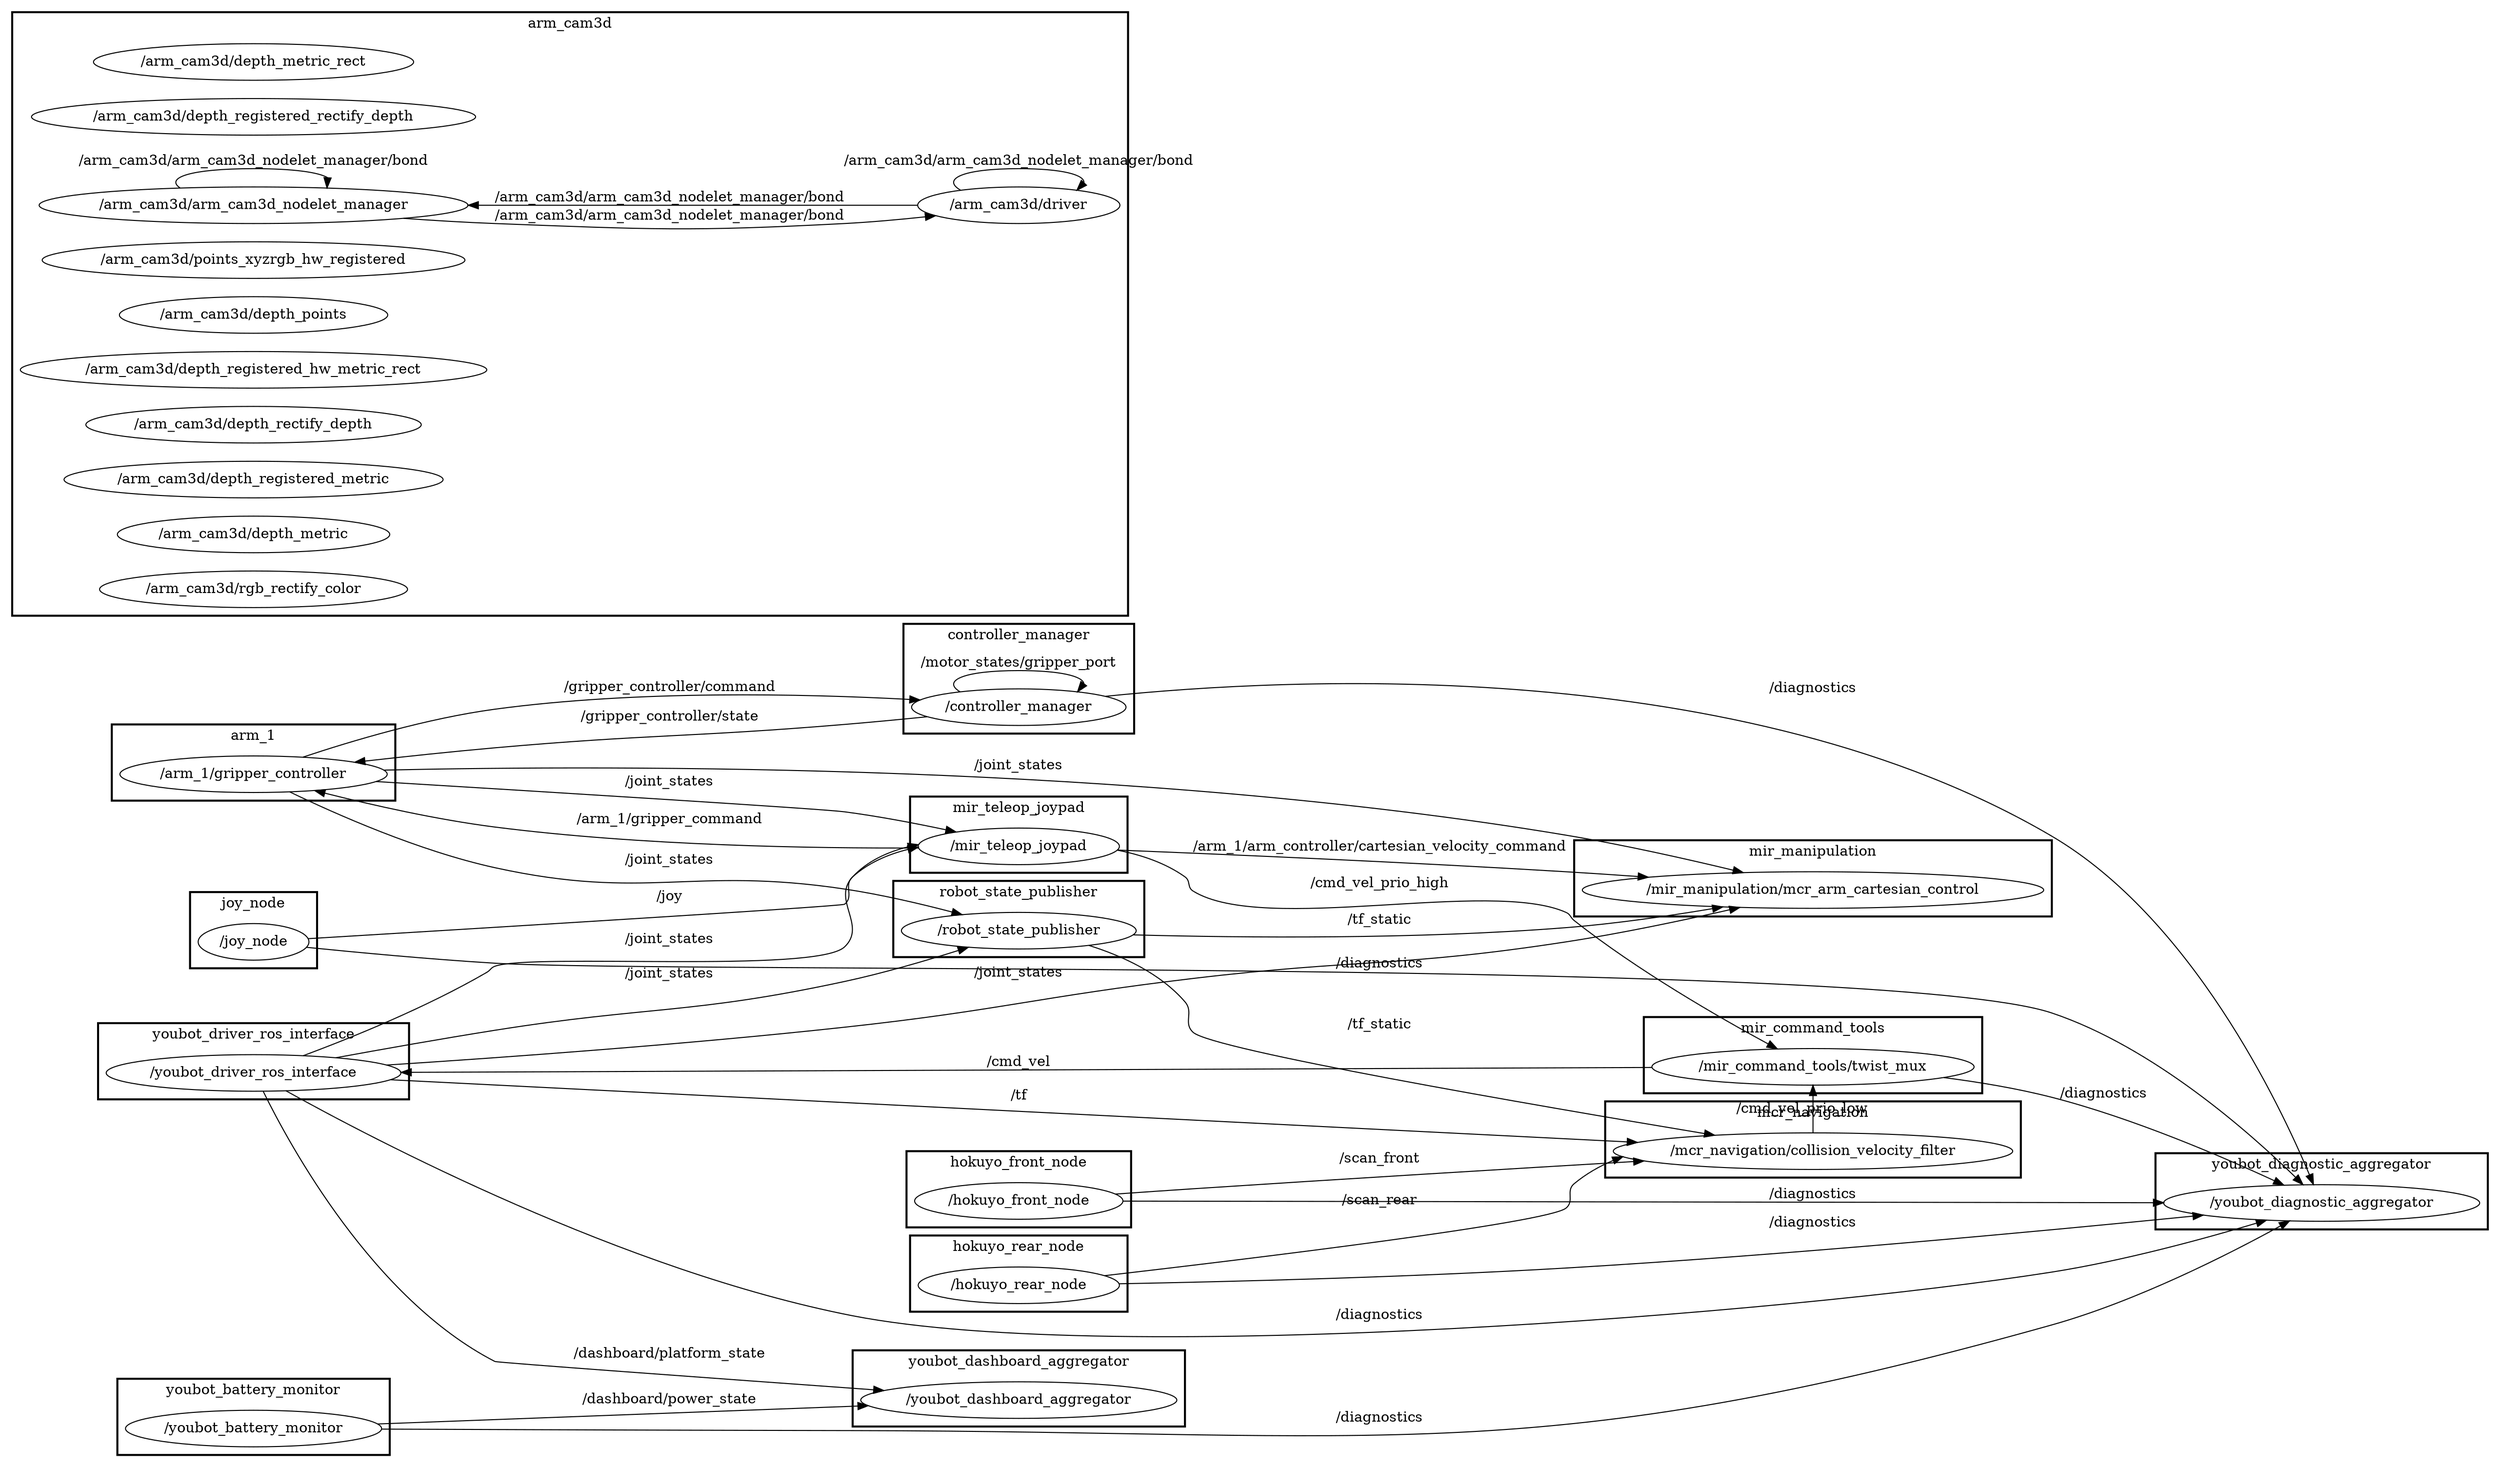 digraph graphname {
	graph [bb="0,0,2470,1436",
		compound=True,
		rank=same,
		rankdir=LR,
		ranksep=0.2
	];
	node [label="\N"];
	subgraph cluster_hokuyo_front_node {
		graph [bb="895,232,1117,307",
			compound=True,
			label=hokuyo_front_node,
			lheight=0.21,
			lp="1006,295.5",
			lwidth=1.90,
			rank=same,
			rankdir=LR,
			ranksep=0.2,
			style=bold
		];
		n__hokuyo_front_node		 [URL=_hokuyo_front_node,
			height=0.5,
			label="/hokuyo_front_node",
			pos="1006,258",
			shape=ellipse,
			tooltip="/hokuyo_front_node",
			width=2.8525];
	}
	subgraph cluster_arm_cam3d {
		graph [bb="8,834,1114,1428",
			compound=True,
			label=arm_cam3d,
			lheight=0.21,
			lp="561,1416.5",
			lwidth=1.18,
			rank=same,
			rankdir=LR,
			ranksep=0.2,
			style=bold
		];
		n__arm_cam3d_depth_metric_rect		 [URL=_arm_cam3d_depth_metric_rect,
			height=0.5,
			label="/arm_cam3d/depth_metric_rect",
			pos="246,1379",
			shape=ellipse,
			tooltip="/arm_cam3d/depth_metric_rect",
			width=4.3691];
		n__arm_cam3d_depth_registered_rectify_depth		 [URL=_arm_cam3d_depth_registered_rectify_depth,
			height=0.5,
			label="/arm_cam3d/depth_registered_rectify_depth",
			pos="246,1325",
			shape=ellipse,
			tooltip="/arm_cam3d/depth_registered_rectify_depth",
			width=6.0661];
		n__arm_cam3d_arm_cam3d_nodelet_manager		 [URL=_arm_cam3d_arm_cam3d_nodelet_manager,
			height=0.5,
			label="/arm_cam3d/arm_cam3d_nodelet_manager",
			pos="246,1238",
			shape=ellipse,
			tooltip="/arm_cam3d/arm_cam3d_nodelet_manager",
			width=5.8675];
		n__arm_cam3d_arm_cam3d_nodelet_manager -> n__arm_cam3d_arm_cam3d_nodelet_manager		 [URL=topic_3A_arm_cam3d_arm_cam3d_nodelet_manager_bond,
			label="/arm_cam3d/arm_cam3d_nodelet_manager/bond",
			lp="246,1281.5",
			penwidth=1,
			pos="e,319.01,1255 172.99,1255 158.09,1264.9 182.43,1274 246,1274 286.23,1274 310.74,1270.3 319.55,1265.2"];
		n__arm_cam3d_driver		 [URL=_arm_cam3d_driver,
			height=0.5,
			label="/arm_cam3d/driver",
			pos="1006,1238",
			shape=ellipse,
			tooltip="/arm_cam3d/driver",
			width=2.7623];
		n__arm_cam3d_arm_cam3d_nodelet_manager -> n__arm_cam3d_driver		 [URL=topic_3A_arm_cam3d_arm_cam3d_nodelet_manager_bond,
			label="/arm_cam3d/arm_cam3d_nodelet_manager/bond",
			lp="659,1227.5",
			penwidth=1,
			pos="e,924.24,1227.7 393.87,1225.1 423.68,1223 454.83,1221.1 484,1220 639.44,1214.1 678.66,1211.8 834,1220 860.05,1221.4 888.25,1223.9 914.09,1226.6"];
		n__arm_cam3d_points_xyzrgb_hw_registered		 [URL=_arm_cam3d_points_xyzrgb_hw_registered,
			height=0.5,
			label="/arm_cam3d/points_xyzrgb_hw_registered",
			pos="246,1184",
			shape=ellipse,
			tooltip="/arm_cam3d/points_xyzrgb_hw_registered",
			width=5.7773];
		n__arm_cam3d_depth_points		 [URL=_arm_cam3d_depth_points,
			height=0.5,
			label="/arm_cam3d/depth_points",
			pos="246,1130",
			shape=ellipse,
			tooltip="/arm_cam3d/depth_points",
			width=3.665];
		n__arm_cam3d_depth_registered_hw_metric_rect		 [URL=_arm_cam3d_depth_registered_hw_metric_rect,
			height=0.5,
			label="/arm_cam3d/depth_registered_hw_metric_rect",
			pos="246,1076",
			shape=ellipse,
			tooltip="/arm_cam3d/depth_registered_hw_metric_rect",
			width=6.373];
		n__arm_cam3d_depth_rectify_depth		 [URL=_arm_cam3d_depth_rectify_depth,
			height=0.5,
			label="/arm_cam3d/depth_rectify_depth",
			pos="246,1022",
			shape=ellipse,
			tooltip="/arm_cam3d/depth_rectify_depth",
			width=4.5857];
		n__arm_cam3d_depth_registered_metric		 [URL=_arm_cam3d_depth_registered_metric,
			height=0.5,
			label="/arm_cam3d/depth_registered_metric",
			pos="246,968",
			shape=ellipse,
			tooltip="/arm_cam3d/depth_registered_metric",
			width=5.1815];
		n__arm_cam3d_depth_metric		 [URL=_arm_cam3d_depth_metric,
			height=0.5,
			label="/arm_cam3d/depth_metric",
			pos="246,914",
			shape=ellipse,
			tooltip="/arm_cam3d/depth_metric",
			width=3.7191];
		n__arm_cam3d_driver -> n__arm_cam3d_arm_cam3d_nodelet_manager		 [URL=topic_3A_arm_cam3d_arm_cam3d_nodelet_manager_bond,
			label="/arm_cam3d/arm_cam3d_nodelet_manager/bond",
			lp="659,1245.5",
			penwidth=1,
			pos="e,457.39,1238 906.54,1238 795.96,1238 612.98,1238 467.78,1238"];
		n__arm_cam3d_driver -> n__arm_cam3d_driver		 [URL=topic_3A_arm_cam3d_arm_cam3d_nodelet_manager_bond,
			label="/arm_cam3d/arm_cam3d_nodelet_manager/bond",
			lp="1006,1281.5",
			penwidth=1,
			pos="e,1063.9,1252.8 948.11,1252.8 929.26,1263.4 948.56,1274 1006,1274 1050,1274 1071.6,1267.8 1070.9,1260.1"];
		n__arm_cam3d_rgb_rectify_color		 [URL=_arm_cam3d_rgb_rectify_color,
			height=0.5,
			label="/arm_cam3d/rgb_rectify_color",
			pos="246,860",
			shape=ellipse,
			tooltip="/arm_cam3d/rgb_rectify_color",
			width=4.2066];
	}
	subgraph cluster_joy_node {
		graph [bb="183,487,309,562",
			compound=True,
			label=joy_node,
			lheight=0.21,
			lp="246,550.5",
			lwidth=0.89,
			rank=same,
			rankdir=LR,
			ranksep=0.2,
			style=bold
		];
		n__joy_node		 [URL=_joy_node,
			height=0.5,
			label="/joy_node",
			pos="246,513",
			shape=ellipse,
			tooltip="/joy_node",
			width=1.5165];
	}
	subgraph cluster_youbot_diagnostic_aggregator {
		graph [bb="2134,230,2462,305",
			compound=True,
			label=youbot_diagnostic_aggregator,
			lheight=0.21,
			lp="2298,293.5",
			lwidth=3.03,
			rank=same,
			rankdir=LR,
			ranksep=0.2,
			style=bold
		];
		n__youbot_diagnostic_aggregator		 [URL=_youbot_diagnostic_aggregator,
			height=0.5,
			label="/youbot_diagnostic_aggregator",
			pos="2298,256",
			shape=ellipse,
			tooltip="/youbot_diagnostic_aggregator",
			width=4.3149];
	}
	subgraph cluster_robot_state_publisher {
		graph [bb="882,498,1130,573",
			compound=True,
			label=robot_state_publisher,
			lheight=0.21,
			lp="1006,561.5",
			lwidth=2.18,
			rank=same,
			rankdir=LR,
			ranksep=0.2,
			style=bold
		];
		n__robot_state_publisher		 [URL=_robot_state_publisher,
			height=0.5,
			label="/robot_state_publisher",
			pos="1006,524",
			shape=ellipse,
			tooltip="/robot_state_publisher",
			width=3.2136];
	}
	subgraph cluster_mir_command_tools {
		graph [bb="1628,364,1962,439",
			compound=True,
			label=mir_command_tools,
			lheight=0.21,
			lp="1795,427.5",
			lwidth=2.01,
			rank=same,
			rankdir=LR,
			ranksep=0.2,
			style=bold
		];
		n__mir_command_tools_twist_mux		 [URL=_mir_command_tools_twist_mux,
			height=0.5,
			label="/mir_command_tools/twist_mux",
			pos="1795,390",
			shape=ellipse,
			tooltip="/mir_command_tools/twist_mux",
			width=4.4052];
	}
	subgraph cluster_youbot_driver_ros_interface {
		graph [bb="93,358,399,433",
			compound=True,
			label=youbot_driver_ros_interface,
			lheight=0.21,
			lp="246,421.5",
			lwidth=2.81,
			rank=same,
			rankdir=LR,
			ranksep=0.2,
			style=bold
		];
		n__youbot_driver_ros_interface		 [URL=_youbot_driver_ros_interface,
			height=0.5,
			label="/youbot_driver_ros_interface",
			pos="246,384",
			shape=ellipse,
			tooltip="/youbot_driver_ros_interface",
			width=4.026];
	}
	subgraph cluster_mir_teleop_joypad {
		graph [bb="899,581,1113,656",
			compound=True,
			label=mir_teleop_joypad,
			lheight=0.21,
			lp="1006,644.5",
			lwidth=1.83,
			rank=same,
			rankdir=LR,
			ranksep=0.2,
			style=bold
		];
		n__mir_teleop_joypad		 [URL=_mir_teleop_joypad,
			height=0.5,
			label="/mir_teleop_joypad",
			pos="1006,607",
			shape=ellipse,
			tooltip="/mir_teleop_joypad",
			width=2.7442];
	}
	subgraph cluster_youbot_battery_monitor {
		graph [bb="112,8,380,83",
			compound=True,
			label=youbot_battery_monitor,
			lheight=0.21,
			lp="246,71.5",
			lwidth=2.40,
			rank=same,
			rankdir=LR,
			ranksep=0.2,
			style=bold
		];
		n__youbot_battery_monitor		 [URL=_youbot_battery_monitor,
			height=0.5,
			label="/youbot_battery_monitor",
			pos="246,34",
			shape=ellipse,
			tooltip="/youbot_battery_monitor",
			width=3.5025];
	}
	subgraph cluster_controller_manager {
		graph [bb="892,718,1120,826",
			compound=True,
			label=controller_manager,
			lheight=0.21,
			lp="1006,814.5",
			lwidth=1.97,
			rank=same,
			rankdir=LR,
			ranksep=0.2,
			style=bold
		];
		n__controller_manager		 [URL=_controller_manager,
			height=0.5,
			label="/controller_manager",
			pos="1006,744",
			shape=ellipse,
			tooltip="/controller_manager",
			width=2.9247];
		n__controller_manager -> n__controller_manager		 [URL=topic_3A_motor_states_gripper_port,
			label="/motor_states/gripper_port",
			lp="1006,787.5",
			penwidth=1,
			pos="e,1064.5,759.17 947.46,759.17 929.72,769.66 949.23,780 1006,780 1047.7,780 1069.3,774.43 1070.8,767.31"];
	}
	subgraph cluster_mcr_navigation {
		graph [bb="1590,281,2000,356",
			compound=True,
			label=mcr_navigation,
			lheight=0.21,
			lp="1795,344.5",
			lwidth=1.56,
			rank=same,
			rankdir=LR,
			ranksep=0.2,
			style=bold
		];
		n__mcr_navigation_collision_velocity_filter		 [URL=_mcr_navigation_collision_velocity_filter,
			height=0.5,
			label="/mcr_navigation/collision_velocity_filter",
			pos="1795,307",
			shape=ellipse,
			tooltip="/mcr_navigation/collision_velocity_filter",
			width=5.4523];
	}
	subgraph cluster_youbot_dashboard_aggregator {
		graph [bb="842,36,1170,111",
			compound=True,
			label=youbot_dashboard_aggregator,
			lheight=0.21,
			lp="1006,99.5",
			lwidth=3.04,
			rank=same,
			rankdir=LR,
			ranksep=0.2,
			style=bold
		];
		n__youbot_dashboard_aggregator		 [URL=_youbot_dashboard_aggregator,
			height=0.5,
			label="/youbot_dashboard_aggregator",
			pos="1006,62",
			shape=ellipse,
			tooltip="/youbot_dashboard_aggregator",
			width=4.3149];
	}
	subgraph cluster_hokuyo_rear_node {
		graph [bb="899,149,1113,224",
			compound=True,
			label=hokuyo_rear_node,
			lheight=0.21,
			lp="1006,212.5",
			lwidth=1.83,
			rank=same,
			rankdir=LR,
			ranksep=0.2,
			style=bold
		];
		n__hokuyo_rear_node		 [URL=_hokuyo_rear_node,
			height=0.5,
			label="/hokuyo_rear_node",
			pos="1006,175",
			shape=ellipse,
			tooltip="/hokuyo_rear_node",
			width=2.7442];
	}
	subgraph cluster_mir_manipulation {
		graph [bb="1560,542,2030,617",
			compound=True,
			label=mir_manipulation,
			lheight=0.21,
			lp="1795,605.5",
			lwidth=1.76,
			rank=same,
			rankdir=LR,
			ranksep=0.2,
			style=bold
		];
		n__mir_manipulation_mcr_arm_cartesian_control		 [URL=_mir_manipulation_mcr_arm_cartesian_control,
			height=0.5,
			label="/mir_manipulation/mcr_arm_cartesian_control",
			pos="1795,568",
			shape=ellipse,
			tooltip="/mir_manipulation/mcr_arm_cartesian_control",
			width=6.3008];
	}
	subgraph cluster_arm_1 {
		graph [bb="106,652,386,727",
			compound=True,
			label=arm_1,
			lheight=0.21,
			lp="246,715.5",
			lwidth=0.64,
			rank=same,
			rankdir=LR,
			ranksep=0.2,
			style=bold
		];
		n__arm_1_gripper_controller		 [URL=_arm_1_gripper_controller,
			height=0.5,
			label="/arm_1/gripper_controller",
			pos="246,678",
			shape=ellipse,
			tooltip="/arm_1/gripper_controller",
			width=3.6469];
	}
	n__hokuyo_front_node -> n__youbot_diagnostic_aggregator	 [URL=topic_3A_diagnostics,
		label="/diagnostics",
		lp="1795,265.5",
		penwidth=1,
		pos="e,2142.4,256.24 1108.8,257.84 1331,257.5 1861.5,256.68 2132.1,256.26"];
	n__hokuyo_front_node -> n__mcr_navigation_collision_velocity_filter	 [URL=topic_3A_scan_front,
		label="/scan_front",
		lp="1365,300.5",
		penwidth=1,
		pos="e,1628.3,297.5 1101.5,264.8 1126.4,266.55 1153.2,268.39 1178,270 1326.3,279.66 1494.8,289.71 1618,296.9"];
	n__joy_node -> n__youbot_diagnostic_aggregator	 [URL=topic_3A_diagnostics,
		label="/diagnostics",
		lp="1365,492.5",
		penwidth=1,
		pos="e,2279.4,274.11 298.25,507.61 346.21,502.77 419.88,495.85 484,492 655.55,481.69 1866.9,497.15 2030,443 2131.1,409.45 2227.8,324.16 2272,281.34"];
	n__joy_node -> n__mir_teleop_joypad	 [URL=topic_3A_joy,
		label="/joy",
		lp="659,557.5",
		penwidth=1,
		pos="e,907.05,606.38 299.86,516.13 443.66,524.69 831.4,547.93 834,550 843.79,557.8 832.69,568.63 842,577 857.35,590.81 876.91,599.23 897.1,604.2"];
	n__robot_state_publisher -> n__mcr_navigation_collision_velocity_filter	 [URL=topic_3A_tf_static,
		label="/tf_static",
		lp="1365,432.5",
		penwidth=1,
		pos="e,1698.1,322.66 1075.2,509.43 1108.1,499.12 1145.6,481.97 1170,454 1178.8,443.92 1168.2,434.07 1178,425 1196.7,407.73 1516.9,352.72 1688,324.32"];
	n__robot_state_publisher -> n__mir_manipulation_mcr_arm_cartesian_control	 [URL=topic_3A_tf_static,
		label="/tf_static",
		lp="1365,538.5",
		penwidth=1,
		pos="e,1705.3,551.41 1120.2,520.89 1230.6,518.93 1403.1,518.72 1552,531 1599.4,534.91 1651.5,542.46 1695.2,549.72"];
	n__mir_command_tools_twist_mux -> n__youbot_diagnostic_aggregator	 [URL=topic_3A_diagnostics,
		label="/diagnostics",
		lp="2082,364.5",
		penwidth=1,
		pos="e,2260.4,273.59 1923.4,379.39 1958.3,374.94 1995.9,368.7 2030,360 2110.1,339.59 2198.7,301.86 2251,277.9"];
	n__mir_command_tools_twist_mux -> n__youbot_driver_ros_interface	 [URL=topic_3A_cmd_vel,
		label="/cmd_vel",
		lp="1006,395.5",
		penwidth=1,
		pos="e,391.15,384.56 1636.5,389.39 1338.7,388.23 696.89,385.74 401.51,384.6"];
	n__youbot_driver_ros_interface -> n__youbot_diagnostic_aggregator	 [URL=topic_3A_diagnostics,
		label="/diagnostics",
		lp="1365,148.5",
		penwidth=1,
		pos="e,2241.6,239.21 278.24,366.41 364.56,318.95 614.94,188.9 842,145 1101.4,94.852 1768.9,149.87 2030,190 2099.9,200.74 2178.2,221.13 2231.9,236.41"];
	n__youbot_driver_ros_interface -> n__robot_state_publisher	 [URL=topic_3A_joint_states,
		label="/joint_states",
		lp="659,481.5",
		penwidth=1,
		pos="e,956.47,507.72 326.95,398.97 372.84,407.36 431.57,417.76 484,426 639.11,450.37 680.45,441.21 834,474 871.97,482.11 913.81,494.28 946.6,504.59"];
	n__youbot_driver_ros_interface -> n__mir_teleop_joypad	 [URL=topic_3A_joint_states,
		label="/joint_states",
		lp="659,516.5",
		penwidth=1,
		pos="e,907.64,608.85 295.06,400.98 342.52,418.62 416.43,448.44 476,483 479.84,485.23 479.83,487.47 484,489 520.59,502.37 805.64,482.3 834,509 856.15,529.86 821.19,554.8 842,577 856.69,592.68 876.68,601.76 897.63,606.77"];
	n__youbot_driver_ros_interface -> n__mcr_navigation_collision_velocity_filter	 [URL=topic_3A_tf,
		label="/tf",
		lp="1006,361.5",
		penwidth=1,
		pos="e,1622.1,315.56 380.91,377.33 658.56,363.52 1297.3,331.72 1612,316.06"];
	n__youbot_driver_ros_interface -> n__youbot_dashboard_aggregator	 [URL=topic_3A_dashboard_platform_state,
		label="/dashboard/platform_state",
		lp="659,107.5",
		penwidth=1,
		pos="e,872.89,71.325 255.58,365.75 281.4,313.23 364.01,161.57 484,100 486.12,98.914 709.34,82.923 862.88,72.034"];
	n__youbot_driver_ros_interface -> n__mir_manipulation_mcr_arm_cartesian_control	 [URL=topic_3A_joint_states,
		label="/joint_states",
		lp="1006,484.5",
		penwidth=1,
		pos="e,1724.2,550.87 372.95,392.69 518.14,402.88 747.83,419.57 834,429 987.52,445.8 1024.7,459.3 1178,478 1343.8,498.23 1387,489.97 1552,516 1606.6,524.61 1667.4,537.69 1714.4,548.58"];
	n__mir_teleop_joypad -> n__mir_command_tools_twist_mux	 [URL=topic_3A_cmd_vel_prio_high,
		label="/cmd_vel_prio_high",
		lp="1365,573.5",
		penwidth=1,
		pos="e,1761.1,407.74 1101.2,602.01 1125,597.54 1149.5,589.88 1170,577 1175.1,573.78 1172.7,568.89 1178,566 1251.1,526.26 1476,579.89 1552,546 1556.6,543.95 1556.1,541.14 1560,538 1622.9,487.65 1703.8,439.76 1752.1,412.71"];
	n__mir_teleop_joypad -> n__mir_manipulation_mcr_arm_cartesian_control	 [URL=topic_3A_arm_1_arm_controller_cartesian_velocity_command,
		label="/arm_1/arm_controller/cartesian_velocity_command",
		lp="1365,609.5",
		penwidth=1,
		pos="e,1628.7,580.27 1103.5,603.97 1212.5,600.35 1395,593.68 1552,585 1573.5,583.81 1596.1,582.42 1618.5,580.95"];
	n__mir_teleop_joypad -> n__arm_1_gripper_controller	 [URL=topic_3A_arm_1_gripper_command,
		label="/arm_1/gripper_command",
		lp="659,629.5",
		penwidth=1,
		pos="e,301.96,661.66 908.51,603.94 803.58,601.97 631.14,602.7 484,622 424.9,629.75 359.03,645.95 311.75,658.94"];
	n__youbot_battery_monitor -> n__youbot_diagnostic_aggregator	 [URL=topic_3A_diagnostics,
		label="/diagnostics",
		lp="1365,48.5",
		penwidth=1,
		pos="e,2265.3,238.27 372.08,33.457 492.48,32.964 679.69,32.273 842,32 1372.1,31.109 1519,-3.0807 2030,138 2113.7,161.11 2205,206.14 2256.2,233.4"];
	n__youbot_battery_monitor -> n__youbot_dashboard_aggregator	 [URL=topic_3A_dashboard_power_state,
		label="/dashboard/power_state",
		lp="659,63.5",
		penwidth=1,
		pos="e,857.68,56.558 368.37,38.483 498.35,43.285 705.11,50.922 847.54,56.183"];
	n__controller_manager -> n__youbot_diagnostic_aggregator	 [URL=topic_3A_diagnostics,
		label="/diagnostics",
		lp="1795,765.5",
		penwidth=1,
		pos="e,2290,274.1 1089.5,755.01 1272.8,775.26 1722,801.24 2030,621 2169.2,539.55 2256.9,353.83 2286.1,283.6"];
	n__controller_manager -> n__arm_1_gripper_controller	 [URL=topic_3A_gripper_controller_state,
		label="/gripper_controller/state",
		lp="659,730.5",
		penwidth=1,
		pos="e,344.61,689.93 923.36,732.83 895.1,729.27 863.2,725.58 834,723 678.82,709.28 639.26,716.72 484,704 441.69,700.53 395.24,695.67 354.76,691.09"];
	n__mcr_navigation_collision_velocity_filter -> n__mir_command_tools_twist_mux	 [URL=topic_3A_cmd_vel_prio_low,
		label="/cmd_vel_prio_low",
		lp="1784.5,348.5",
		penwidth=1,
		pos="e,1795,371.74 1795,325.01 1795,335.7 1795,349.5 1795,361.63"];
	n__hokuyo_rear_node -> n__youbot_diagnostic_aggregator	 [URL=topic_3A_diagnostics,
		label="/diagnostics",
		lp="1795,238.5",
		penwidth=1,
		pos="e,2180,244.24 1104.5,176.71 1213.6,178.98 1395.6,183.81 1552,193 1769.4,205.77 2021.8,228.86 2170,243.26"];
	n__hokuyo_rear_node -> n__mcr_navigation_collision_velocity_filter	 [URL=topic_3A_scan_rear,
		label="/scan_rear",
		lp="1365,258.5",
		penwidth=1,
		pos="e,1607.8,301.52 1090.6,184.32 1238.9,201.2 1534.4,236.4 1552,251 1560.6,258.19 1551.3,267.82 1560,275 1571.5,284.52 1584.4,291.98 1598.2,297.77"];
	n__arm_1_gripper_controller -> n__robot_state_publisher	 [URL=topic_3A_joint_states,
		label="/joint_states",
		lp="659,592.5",
		penwidth=1,
		pos="e,950.04,539.82 281.25,660.55 326.38,638.5 408.87,601.45 484,585 636.21,551.68 679.85,587.7 834,565 869.43,559.78 908.29,550.74 940.01,542.47"];
	n__arm_1_gripper_controller -> n__mir_teleop_joypad	 [URL=topic_3A_joint_states,
		label="/joint_states",
		lp="659,671.5",
		penwidth=1,
		pos="e,944.39,621.1 366.84,670.86 531.83,660.96 811.28,643.96 834,641 867.17,636.68 903.57,629.75 934.22,623.27"];
	n__arm_1_gripper_controller -> n__controller_manager	 [URL=topic_3A_gripper_controller_command,
		label="/gripper_controller/command",
		lp="659,764.5",
		penwidth=1,
		pos="e,908.94,751.05 294.81,694.86 342.15,710.6 417.05,732.99 484,742 626.64,761.2 793.24,757.3 898.91,751.61"];
	n__arm_1_gripper_controller -> n__mir_manipulation_mcr_arm_cartesian_control	 [URL=topic_3A_joint_states,
		label="/joint_states",
		lp="1006,688.5",
		penwidth=1,
		pos="e,1725.6,585.17 373.95,682.08 608.37,687.48 1124.3,689.44 1552,621 1607.1,612.18 1668.5,598.68 1715.7,587.52"];
}
